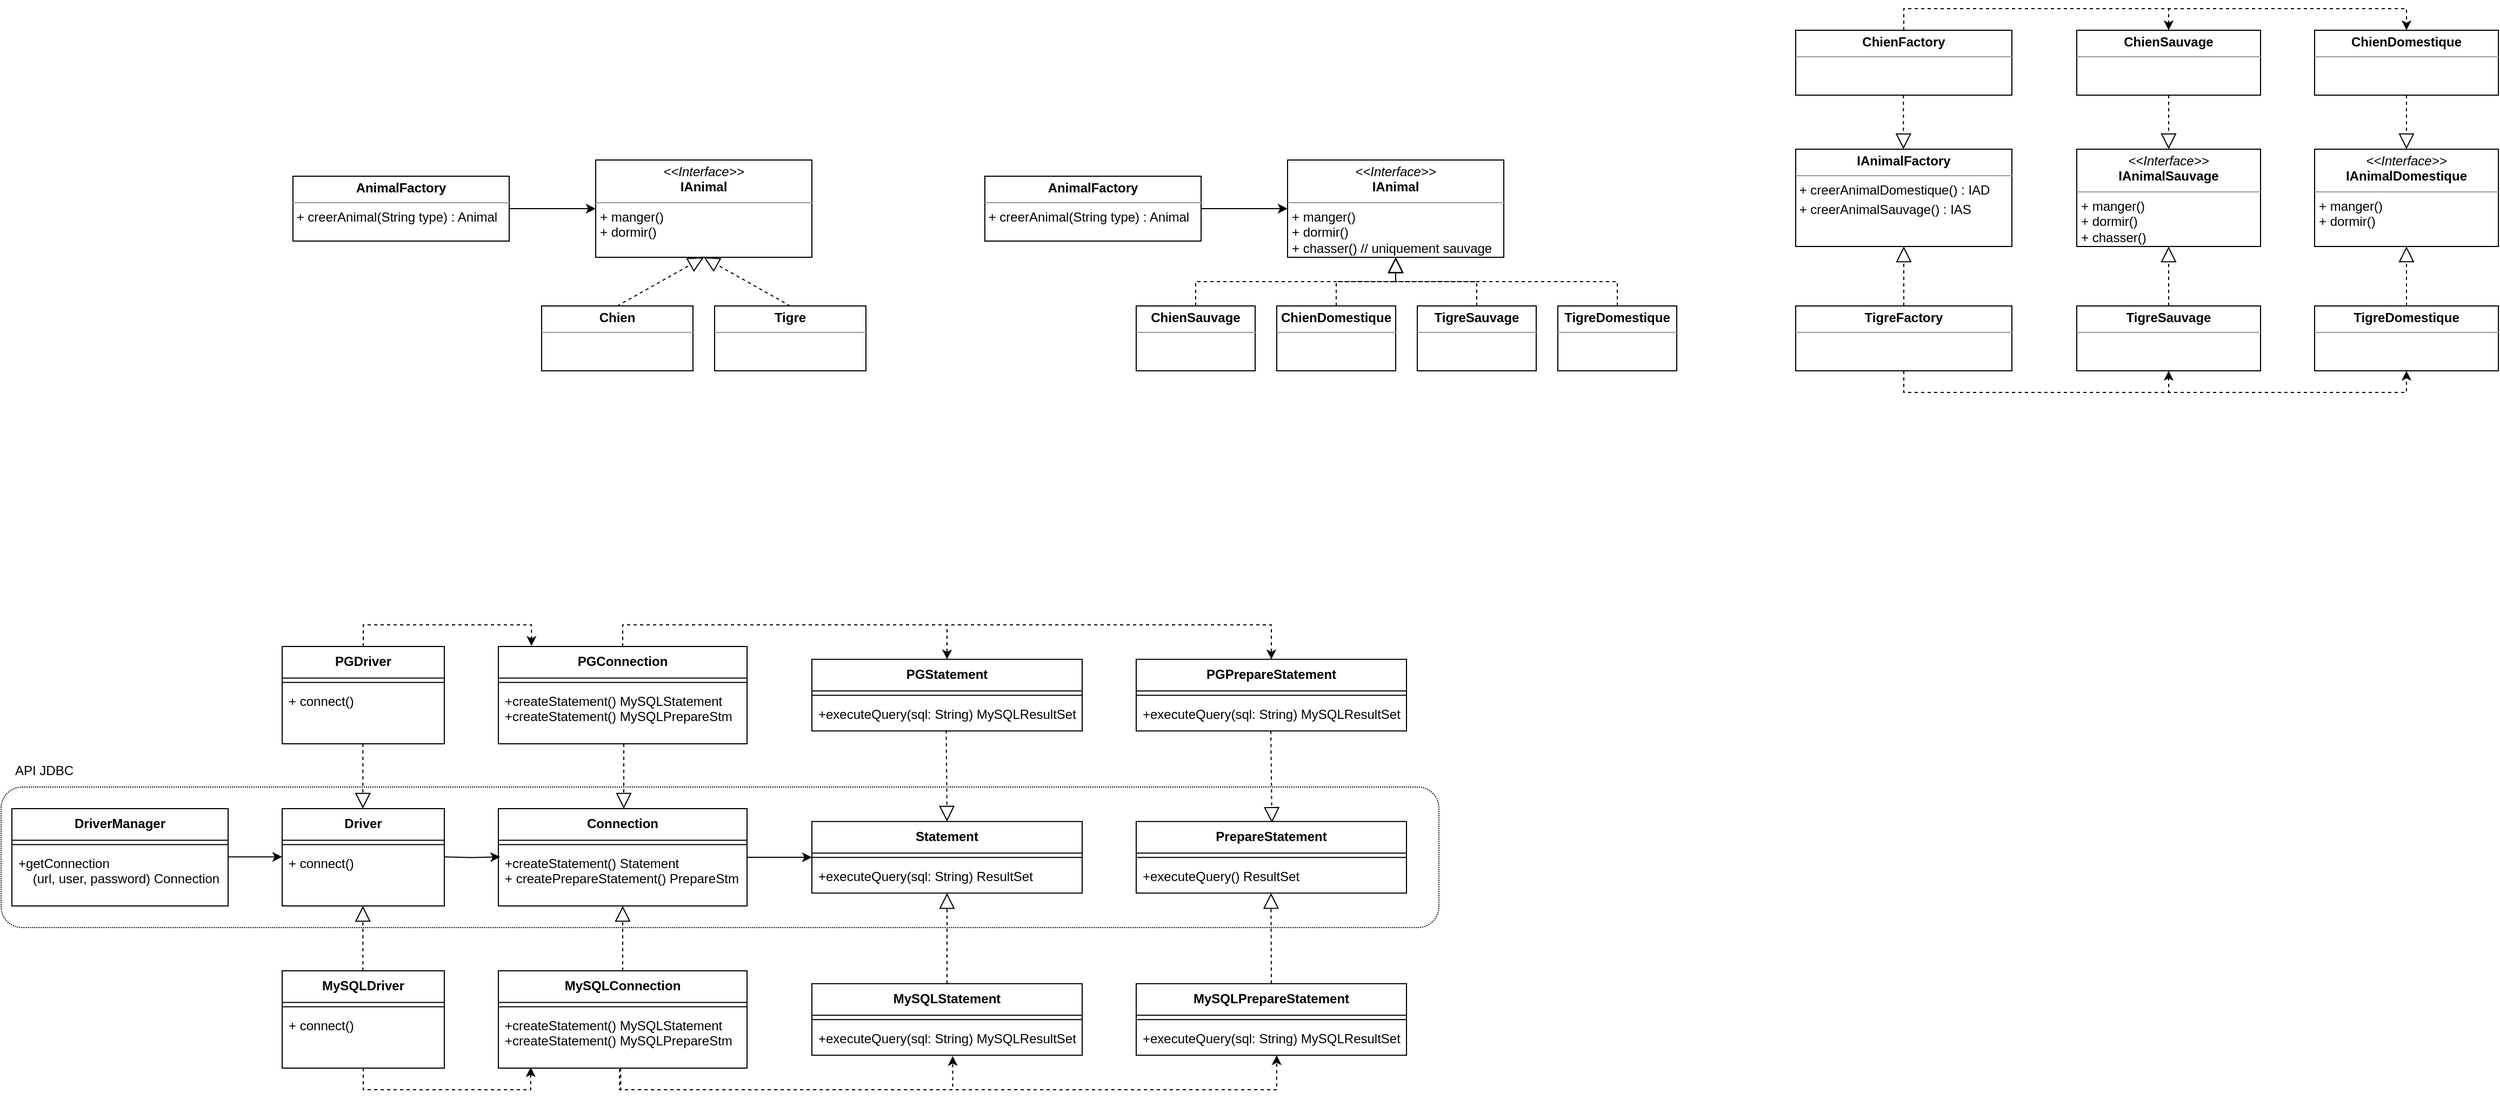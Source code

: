 <mxfile version="22.0.3" type="device">
  <diagram name="Page-1" id="MH2y5WlqdRah1catmveM">
    <mxGraphModel dx="1728" dy="3312" grid="1" gridSize="10" guides="1" tooltips="1" connect="1" arrows="1" fold="1" page="1" pageScale="1" pageWidth="3300" pageHeight="2339" math="0" shadow="0">
      <root>
        <mxCell id="0" />
        <mxCell id="1" parent="0" />
        <mxCell id="Z6N5XszPiyoCIf6JtzWG-57" value="" style="rounded=1;whiteSpace=wrap;html=1;dashed=1;dashPattern=1 1;" vertex="1" parent="1">
          <mxGeometry x="340" y="60" width="1330" height="130" as="geometry" />
        </mxCell>
        <mxCell id="Z6N5XszPiyoCIf6JtzWG-22" value="DriverManager" style="swimlane;fontStyle=1;align=center;verticalAlign=top;childLayout=stackLayout;horizontal=1;startSize=29.2;horizontalStack=0;resizeParent=1;resizeParentMax=0;resizeLast=0;collapsible=0;marginBottom=0;" vertex="1" parent="1">
          <mxGeometry x="350" y="80" width="200" height="90" as="geometry" />
        </mxCell>
        <mxCell id="Z6N5XszPiyoCIf6JtzWG-23" style="line;strokeWidth=1;fillColor=none;align=left;verticalAlign=middle;spacingTop=-1;spacingLeft=3;spacingRight=3;rotatable=0;labelPosition=right;points=[];portConstraint=eastwest;strokeColor=inherit;" vertex="1" parent="Z6N5XszPiyoCIf6JtzWG-22">
          <mxGeometry y="29.2" width="200" height="8" as="geometry" />
        </mxCell>
        <mxCell id="Z6N5XszPiyoCIf6JtzWG-24" value="+getConnection&#xa;    (url, user, password) Connection" style="text;strokeColor=none;fillColor=none;align=left;verticalAlign=top;spacingLeft=4;spacingRight=4;overflow=hidden;rotatable=0;points=[[0,0.5],[1,0.5]];portConstraint=eastwest;" vertex="1" parent="Z6N5XszPiyoCIf6JtzWG-22">
          <mxGeometry y="37.2" width="200" height="52.8" as="geometry" />
        </mxCell>
        <mxCell id="Z6N5XszPiyoCIf6JtzWG-44" style="edgeStyle=orthogonalEdgeStyle;rounded=0;orthogonalLoop=1;jettySize=auto;html=1;exitX=1;exitY=0.5;exitDx=0;exitDy=0;entryX=0;entryY=0.5;entryDx=0;entryDy=0;" edge="1" parent="1" source="Z6N5XszPiyoCIf6JtzWG-25" target="Z6N5XszPiyoCIf6JtzWG-28">
          <mxGeometry relative="1" as="geometry" />
        </mxCell>
        <mxCell id="Z6N5XszPiyoCIf6JtzWG-25" value="Connection" style="swimlane;fontStyle=1;align=center;verticalAlign=top;childLayout=stackLayout;horizontal=1;startSize=29.2;horizontalStack=0;resizeParent=1;resizeParentMax=0;resizeLast=0;collapsible=0;marginBottom=0;" vertex="1" parent="1">
          <mxGeometry x="800" y="80" width="230" height="90" as="geometry" />
        </mxCell>
        <mxCell id="Z6N5XszPiyoCIf6JtzWG-26" style="line;strokeWidth=1;fillColor=none;align=left;verticalAlign=middle;spacingTop=-1;spacingLeft=3;spacingRight=3;rotatable=0;labelPosition=right;points=[];portConstraint=eastwest;strokeColor=inherit;" vertex="1" parent="Z6N5XszPiyoCIf6JtzWG-25">
          <mxGeometry y="29.2" width="230" height="8" as="geometry" />
        </mxCell>
        <mxCell id="Z6N5XszPiyoCIf6JtzWG-27" value="+createStatement() Statement&#xa;+ createPrepareStatement() PrepareStm" style="text;strokeColor=none;fillColor=none;align=left;verticalAlign=top;spacingLeft=4;spacingRight=4;overflow=hidden;rotatable=0;points=[[0,0.5],[1,0.5]];portConstraint=eastwest;" vertex="1" parent="Z6N5XszPiyoCIf6JtzWG-25">
          <mxGeometry y="37.2" width="230" height="52.8" as="geometry" />
        </mxCell>
        <mxCell id="Z6N5XszPiyoCIf6JtzWG-28" value="Statement" style="swimlane;fontStyle=1;align=center;verticalAlign=top;childLayout=stackLayout;horizontal=1;startSize=29.2;horizontalStack=0;resizeParent=1;resizeParentMax=0;resizeLast=0;collapsible=0;marginBottom=0;" vertex="1" parent="1">
          <mxGeometry x="1090" y="91.9" width="250" height="66.2" as="geometry" />
        </mxCell>
        <mxCell id="Z6N5XszPiyoCIf6JtzWG-29" style="line;strokeWidth=1;fillColor=none;align=left;verticalAlign=middle;spacingTop=-1;spacingLeft=3;spacingRight=3;rotatable=0;labelPosition=right;points=[];portConstraint=eastwest;strokeColor=inherit;" vertex="1" parent="Z6N5XszPiyoCIf6JtzWG-28">
          <mxGeometry y="29.2" width="250" height="8" as="geometry" />
        </mxCell>
        <mxCell id="Z6N5XszPiyoCIf6JtzWG-30" value="+executeQuery(sql: String) ResultSet" style="text;strokeColor=none;fillColor=none;align=left;verticalAlign=top;spacingLeft=4;spacingRight=4;overflow=hidden;rotatable=0;points=[[0,0.5],[1,0.5]];portConstraint=eastwest;" vertex="1" parent="Z6N5XszPiyoCIf6JtzWG-28">
          <mxGeometry y="37.2" width="250" height="29" as="geometry" />
        </mxCell>
        <mxCell id="Z6N5XszPiyoCIf6JtzWG-31" value="MySQLConnection" style="swimlane;fontStyle=1;align=center;verticalAlign=top;childLayout=stackLayout;horizontal=1;startSize=29.2;horizontalStack=0;resizeParent=1;resizeParentMax=0;resizeLast=0;collapsible=0;marginBottom=0;" vertex="1" parent="1">
          <mxGeometry x="800" y="230" width="230" height="90" as="geometry" />
        </mxCell>
        <mxCell id="Z6N5XszPiyoCIf6JtzWG-32" style="line;strokeWidth=1;fillColor=none;align=left;verticalAlign=middle;spacingTop=-1;spacingLeft=3;spacingRight=3;rotatable=0;labelPosition=right;points=[];portConstraint=eastwest;strokeColor=inherit;" vertex="1" parent="Z6N5XszPiyoCIf6JtzWG-31">
          <mxGeometry y="29.2" width="230" height="8" as="geometry" />
        </mxCell>
        <mxCell id="Z6N5XszPiyoCIf6JtzWG-33" value="+createStatement() MySQLStatement&#xa;+createStatement() MySQLPrepareStm" style="text;strokeColor=none;fillColor=none;align=left;verticalAlign=top;spacingLeft=4;spacingRight=4;overflow=hidden;rotatable=0;points=[[0,0.5],[1,0.5]];portConstraint=eastwest;" vertex="1" parent="Z6N5XszPiyoCIf6JtzWG-31">
          <mxGeometry y="37.2" width="230" height="52.8" as="geometry" />
        </mxCell>
        <mxCell id="Z6N5XszPiyoCIf6JtzWG-34" value="MySQLStatement" style="swimlane;fontStyle=1;align=center;verticalAlign=top;childLayout=stackLayout;horizontal=1;startSize=29.2;horizontalStack=0;resizeParent=1;resizeParentMax=0;resizeLast=0;collapsible=0;marginBottom=0;" vertex="1" parent="1">
          <mxGeometry x="1090" y="241.9" width="250" height="66.2" as="geometry" />
        </mxCell>
        <mxCell id="Z6N5XszPiyoCIf6JtzWG-35" style="line;strokeWidth=1;fillColor=none;align=left;verticalAlign=middle;spacingTop=-1;spacingLeft=3;spacingRight=3;rotatable=0;labelPosition=right;points=[];portConstraint=eastwest;strokeColor=inherit;" vertex="1" parent="Z6N5XszPiyoCIf6JtzWG-34">
          <mxGeometry y="29.2" width="250" height="8" as="geometry" />
        </mxCell>
        <mxCell id="Z6N5XszPiyoCIf6JtzWG-36" value="+executeQuery(sql: String) MySQLResultSet" style="text;strokeColor=none;fillColor=none;align=left;verticalAlign=top;spacingLeft=4;spacingRight=4;overflow=hidden;rotatable=0;points=[[0,0.5],[1,0.5]];portConstraint=eastwest;" vertex="1" parent="Z6N5XszPiyoCIf6JtzWG-34">
          <mxGeometry y="37.2" width="250" height="29" as="geometry" />
        </mxCell>
        <mxCell id="Z6N5XszPiyoCIf6JtzWG-45" value="PrepareStatement" style="swimlane;fontStyle=1;align=center;verticalAlign=top;childLayout=stackLayout;horizontal=1;startSize=29.2;horizontalStack=0;resizeParent=1;resizeParentMax=0;resizeLast=0;collapsible=0;marginBottom=0;" vertex="1" parent="1">
          <mxGeometry x="1390" y="91.9" width="250" height="66.2" as="geometry" />
        </mxCell>
        <mxCell id="Z6N5XszPiyoCIf6JtzWG-46" style="line;strokeWidth=1;fillColor=none;align=left;verticalAlign=middle;spacingTop=-1;spacingLeft=3;spacingRight=3;rotatable=0;labelPosition=right;points=[];portConstraint=eastwest;strokeColor=inherit;" vertex="1" parent="Z6N5XszPiyoCIf6JtzWG-45">
          <mxGeometry y="29.2" width="250" height="8" as="geometry" />
        </mxCell>
        <mxCell id="Z6N5XszPiyoCIf6JtzWG-47" value="+executeQuery() ResultSet" style="text;strokeColor=none;fillColor=none;align=left;verticalAlign=top;spacingLeft=4;spacingRight=4;overflow=hidden;rotatable=0;points=[[0,0.5],[1,0.5]];portConstraint=eastwest;" vertex="1" parent="Z6N5XszPiyoCIf6JtzWG-45">
          <mxGeometry y="37.2" width="250" height="29" as="geometry" />
        </mxCell>
        <mxCell id="Z6N5XszPiyoCIf6JtzWG-48" value="" style="endArrow=block;dashed=1;endFill=0;endSize=12;html=1;rounded=0;entryX=0.5;entryY=1;entryDx=0;entryDy=0;exitX=0.5;exitY=0;exitDx=0;exitDy=0;" edge="1" parent="1" source="Z6N5XszPiyoCIf6JtzWG-34" target="Z6N5XszPiyoCIf6JtzWG-28">
          <mxGeometry width="160" relative="1" as="geometry">
            <mxPoint x="1340" y="350" as="sourcePoint" />
            <mxPoint x="1500" y="350" as="targetPoint" />
          </mxGeometry>
        </mxCell>
        <mxCell id="Z6N5XszPiyoCIf6JtzWG-49" value="" style="endArrow=block;dashed=1;endFill=0;endSize=12;html=1;rounded=0;entryX=0.5;entryY=1;entryDx=0;entryDy=0;exitX=0.5;exitY=0;exitDx=0;exitDy=0;" edge="1" parent="1" source="Z6N5XszPiyoCIf6JtzWG-50">
          <mxGeometry width="160" relative="1" as="geometry">
            <mxPoint x="1514.66" y="212.1" as="sourcePoint" />
            <mxPoint x="1514.66" y="158.1" as="targetPoint" />
          </mxGeometry>
        </mxCell>
        <mxCell id="Z6N5XszPiyoCIf6JtzWG-50" value="MySQLPrepareStatement" style="swimlane;fontStyle=1;align=center;verticalAlign=top;childLayout=stackLayout;horizontal=1;startSize=29.2;horizontalStack=0;resizeParent=1;resizeParentMax=0;resizeLast=0;collapsible=0;marginBottom=0;" vertex="1" parent="1">
          <mxGeometry x="1390" y="241.9" width="250" height="66.2" as="geometry" />
        </mxCell>
        <mxCell id="Z6N5XszPiyoCIf6JtzWG-51" style="line;strokeWidth=1;fillColor=none;align=left;verticalAlign=middle;spacingTop=-1;spacingLeft=3;spacingRight=3;rotatable=0;labelPosition=right;points=[];portConstraint=eastwest;strokeColor=inherit;" vertex="1" parent="Z6N5XszPiyoCIf6JtzWG-50">
          <mxGeometry y="29.2" width="250" height="8" as="geometry" />
        </mxCell>
        <mxCell id="Z6N5XszPiyoCIf6JtzWG-52" value="+executeQuery(sql: String) MySQLResultSet" style="text;strokeColor=none;fillColor=none;align=left;verticalAlign=top;spacingLeft=4;spacingRight=4;overflow=hidden;rotatable=0;points=[[0,0.5],[1,0.5]];portConstraint=eastwest;" vertex="1" parent="Z6N5XszPiyoCIf6JtzWG-50">
          <mxGeometry y="37.2" width="250" height="29" as="geometry" />
        </mxCell>
        <mxCell id="Z6N5XszPiyoCIf6JtzWG-53" style="edgeStyle=orthogonalEdgeStyle;rounded=0;orthogonalLoop=1;jettySize=auto;html=1;exitX=0.492;exitY=0.998;exitDx=0;exitDy=0;entryX=0.521;entryY=1.025;entryDx=0;entryDy=0;entryPerimeter=0;dashed=1;exitPerimeter=0;" edge="1" parent="1" source="Z6N5XszPiyoCIf6JtzWG-33" target="Z6N5XszPiyoCIf6JtzWG-36">
          <mxGeometry relative="1" as="geometry" />
        </mxCell>
        <mxCell id="Z6N5XszPiyoCIf6JtzWG-55" style="edgeStyle=orthogonalEdgeStyle;rounded=0;orthogonalLoop=1;jettySize=auto;html=1;exitX=0.493;exitY=1.01;exitDx=0;exitDy=0;entryX=0.525;entryY=0.987;entryDx=0;entryDy=0;entryPerimeter=0;dashed=1;exitPerimeter=0;" edge="1" parent="1">
          <mxGeometry relative="1" as="geometry">
            <mxPoint x="912.08" y="320.908" as="sourcePoint" />
            <mxPoint x="1519.94" y="308.103" as="targetPoint" />
            <Array as="points">
              <mxPoint x="912" y="340" />
              <mxPoint x="1520" y="340" />
            </Array>
          </mxGeometry>
        </mxCell>
        <mxCell id="Z6N5XszPiyoCIf6JtzWG-56" value="" style="endArrow=block;dashed=1;endFill=0;endSize=12;html=1;rounded=0;exitX=0.5;exitY=0;exitDx=0;exitDy=0;" edge="1" parent="1" source="Z6N5XszPiyoCIf6JtzWG-31">
          <mxGeometry width="160" relative="1" as="geometry">
            <mxPoint x="1265" y="252" as="sourcePoint" />
            <mxPoint x="915" y="170" as="targetPoint" />
            <Array as="points">
              <mxPoint x="915" y="200" />
            </Array>
          </mxGeometry>
        </mxCell>
        <mxCell id="Z6N5XszPiyoCIf6JtzWG-58" value="API JDBC" style="text;html=1;strokeColor=none;fillColor=none;align=center;verticalAlign=middle;whiteSpace=wrap;rounded=0;" vertex="1" parent="1">
          <mxGeometry x="350" y="30" width="60" height="30" as="geometry" />
        </mxCell>
        <mxCell id="Z6N5XszPiyoCIf6JtzWG-71" style="edgeStyle=orthogonalEdgeStyle;rounded=0;orthogonalLoop=1;jettySize=auto;html=1;exitX=0.5;exitY=0;exitDx=0;exitDy=0;entryX=0.5;entryY=0;entryDx=0;entryDy=0;dashed=1;" edge="1" parent="1" source="Z6N5XszPiyoCIf6JtzWG-59" target="Z6N5XszPiyoCIf6JtzWG-62">
          <mxGeometry relative="1" as="geometry" />
        </mxCell>
        <mxCell id="Z6N5XszPiyoCIf6JtzWG-72" style="edgeStyle=orthogonalEdgeStyle;rounded=0;orthogonalLoop=1;jettySize=auto;html=1;exitX=0.5;exitY=0;exitDx=0;exitDy=0;entryX=0.5;entryY=0;entryDx=0;entryDy=0;dashed=1;" edge="1" parent="1" source="Z6N5XszPiyoCIf6JtzWG-59" target="Z6N5XszPiyoCIf6JtzWG-65">
          <mxGeometry relative="1" as="geometry" />
        </mxCell>
        <mxCell id="Z6N5XszPiyoCIf6JtzWG-59" value="PGConnection" style="swimlane;fontStyle=1;align=center;verticalAlign=top;childLayout=stackLayout;horizontal=1;startSize=29.2;horizontalStack=0;resizeParent=1;resizeParentMax=0;resizeLast=0;collapsible=0;marginBottom=0;" vertex="1" parent="1">
          <mxGeometry x="800" y="-70" width="230" height="90" as="geometry" />
        </mxCell>
        <mxCell id="Z6N5XszPiyoCIf6JtzWG-60" style="line;strokeWidth=1;fillColor=none;align=left;verticalAlign=middle;spacingTop=-1;spacingLeft=3;spacingRight=3;rotatable=0;labelPosition=right;points=[];portConstraint=eastwest;strokeColor=inherit;" vertex="1" parent="Z6N5XszPiyoCIf6JtzWG-59">
          <mxGeometry y="29.2" width="230" height="8" as="geometry" />
        </mxCell>
        <mxCell id="Z6N5XszPiyoCIf6JtzWG-61" value="+createStatement() MySQLStatement&#xa;+createStatement() MySQLPrepareStm" style="text;strokeColor=none;fillColor=none;align=left;verticalAlign=top;spacingLeft=4;spacingRight=4;overflow=hidden;rotatable=0;points=[[0,0.5],[1,0.5]];portConstraint=eastwest;" vertex="1" parent="Z6N5XszPiyoCIf6JtzWG-59">
          <mxGeometry y="37.2" width="230" height="52.8" as="geometry" />
        </mxCell>
        <mxCell id="Z6N5XszPiyoCIf6JtzWG-62" value="PGStatement" style="swimlane;fontStyle=1;align=center;verticalAlign=top;childLayout=stackLayout;horizontal=1;startSize=29.2;horizontalStack=0;resizeParent=1;resizeParentMax=0;resizeLast=0;collapsible=0;marginBottom=0;" vertex="1" parent="1">
          <mxGeometry x="1090" y="-58.1" width="250" height="66.2" as="geometry" />
        </mxCell>
        <mxCell id="Z6N5XszPiyoCIf6JtzWG-63" style="line;strokeWidth=1;fillColor=none;align=left;verticalAlign=middle;spacingTop=-1;spacingLeft=3;spacingRight=3;rotatable=0;labelPosition=right;points=[];portConstraint=eastwest;strokeColor=inherit;" vertex="1" parent="Z6N5XszPiyoCIf6JtzWG-62">
          <mxGeometry y="29.2" width="250" height="8" as="geometry" />
        </mxCell>
        <mxCell id="Z6N5XszPiyoCIf6JtzWG-64" value="+executeQuery(sql: String) MySQLResultSet" style="text;strokeColor=none;fillColor=none;align=left;verticalAlign=top;spacingLeft=4;spacingRight=4;overflow=hidden;rotatable=0;points=[[0,0.5],[1,0.5]];portConstraint=eastwest;" vertex="1" parent="Z6N5XszPiyoCIf6JtzWG-62">
          <mxGeometry y="37.2" width="250" height="29" as="geometry" />
        </mxCell>
        <mxCell id="Z6N5XszPiyoCIf6JtzWG-65" value="PGPrepareStatement" style="swimlane;fontStyle=1;align=center;verticalAlign=top;childLayout=stackLayout;horizontal=1;startSize=29.2;horizontalStack=0;resizeParent=1;resizeParentMax=0;resizeLast=0;collapsible=0;marginBottom=0;" vertex="1" parent="1">
          <mxGeometry x="1390" y="-58.1" width="250" height="66.2" as="geometry" />
        </mxCell>
        <mxCell id="Z6N5XszPiyoCIf6JtzWG-66" style="line;strokeWidth=1;fillColor=none;align=left;verticalAlign=middle;spacingTop=-1;spacingLeft=3;spacingRight=3;rotatable=0;labelPosition=right;points=[];portConstraint=eastwest;strokeColor=inherit;" vertex="1" parent="Z6N5XszPiyoCIf6JtzWG-65">
          <mxGeometry y="29.2" width="250" height="8" as="geometry" />
        </mxCell>
        <mxCell id="Z6N5XszPiyoCIf6JtzWG-67" value="+executeQuery(sql: String) MySQLResultSet" style="text;strokeColor=none;fillColor=none;align=left;verticalAlign=top;spacingLeft=4;spacingRight=4;overflow=hidden;rotatable=0;points=[[0,0.5],[1,0.5]];portConstraint=eastwest;" vertex="1" parent="Z6N5XszPiyoCIf6JtzWG-65">
          <mxGeometry y="37.2" width="250" height="29" as="geometry" />
        </mxCell>
        <mxCell id="Z6N5XszPiyoCIf6JtzWG-68" value="" style="endArrow=block;dashed=1;endFill=0;endSize=12;html=1;rounded=0;entryX=0.5;entryY=0;entryDx=0;entryDy=0;exitX=0.497;exitY=0.976;exitDx=0;exitDy=0;exitPerimeter=0;" edge="1" parent="1" source="Z6N5XszPiyoCIf6JtzWG-64" target="Z6N5XszPiyoCIf6JtzWG-28">
          <mxGeometry width="160" relative="1" as="geometry">
            <mxPoint x="1214.66" y="91.9" as="sourcePoint" />
            <mxPoint x="1214.66" y="7.9" as="targetPoint" />
          </mxGeometry>
        </mxCell>
        <mxCell id="Z6N5XszPiyoCIf6JtzWG-69" value="" style="endArrow=block;dashed=1;endFill=0;endSize=12;html=1;rounded=0;entryX=0.5;entryY=0;entryDx=0;entryDy=0;exitX=0.497;exitY=0.976;exitDx=0;exitDy=0;exitPerimeter=0;" edge="1" parent="1">
          <mxGeometry width="160" relative="1" as="geometry">
            <mxPoint x="1514.5" y="8.1" as="sourcePoint" />
            <mxPoint x="1515.5" y="93.1" as="targetPoint" />
          </mxGeometry>
        </mxCell>
        <mxCell id="Z6N5XszPiyoCIf6JtzWG-70" value="" style="endArrow=block;dashed=1;endFill=0;endSize=12;html=1;rounded=0;" edge="1" parent="1">
          <mxGeometry width="160" relative="1" as="geometry">
            <mxPoint x="916" y="20" as="sourcePoint" />
            <mxPoint x="916" y="80" as="targetPoint" />
          </mxGeometry>
        </mxCell>
        <mxCell id="Z6N5XszPiyoCIf6JtzWG-79" style="edgeStyle=orthogonalEdgeStyle;rounded=0;orthogonalLoop=1;jettySize=auto;html=1;exitX=1;exitY=0.5;exitDx=0;exitDy=0;entryX=0;entryY=0.5;entryDx=0;entryDy=0;" edge="1" parent="1" source="Z6N5XszPiyoCIf6JtzWG-76" target="Z6N5XszPiyoCIf6JtzWG-78">
          <mxGeometry relative="1" as="geometry" />
        </mxCell>
        <mxCell id="Z6N5XszPiyoCIf6JtzWG-76" value="&lt;p style=&quot;margin:0px;margin-top:4px;text-align:center;&quot;&gt;&lt;b&gt;AnimalFactory&lt;/b&gt;&lt;/p&gt;&lt;hr size=&quot;1&quot;&gt;&lt;div style=&quot;height:2px;&quot;&gt;&amp;nbsp;+ creerAnimal(String type) : Animal&lt;/div&gt;" style="verticalAlign=top;align=left;overflow=fill;fontSize=12;fontFamily=Helvetica;html=1;whiteSpace=wrap;" vertex="1" parent="1">
          <mxGeometry x="610" y="-505" width="200" height="60" as="geometry" />
        </mxCell>
        <mxCell id="Z6N5XszPiyoCIf6JtzWG-78" value="&lt;p style=&quot;margin:0px;margin-top:4px;text-align:center;&quot;&gt;&lt;i&gt;&amp;lt;&amp;lt;Interface&amp;gt;&amp;gt;&lt;/i&gt;&lt;br&gt;&lt;b&gt;IAnimal&lt;/b&gt;&lt;/p&gt;&lt;hr size=&quot;1&quot;&gt;&lt;p style=&quot;margin:0px;margin-left:4px;&quot;&gt;&lt;/p&gt;&lt;p style=&quot;margin:0px;margin-left:4px;&quot;&gt;+ manger()&lt;br&gt;+ dormir()&lt;/p&gt;" style="verticalAlign=top;align=left;overflow=fill;fontSize=12;fontFamily=Helvetica;html=1;whiteSpace=wrap;" vertex="1" parent="1">
          <mxGeometry x="890" y="-520" width="200" height="90" as="geometry" />
        </mxCell>
        <mxCell id="Z6N5XszPiyoCIf6JtzWG-80" value="&lt;p style=&quot;margin:0px;margin-top:4px;text-align:center;&quot;&gt;&lt;b&gt;Chien&lt;/b&gt;&lt;/p&gt;&lt;hr size=&quot;1&quot;&gt;&lt;div style=&quot;height:2px;&quot;&gt;&lt;/div&gt;" style="verticalAlign=top;align=left;overflow=fill;fontSize=12;fontFamily=Helvetica;html=1;whiteSpace=wrap;" vertex="1" parent="1">
          <mxGeometry x="840" y="-385" width="140" height="60" as="geometry" />
        </mxCell>
        <mxCell id="Z6N5XszPiyoCIf6JtzWG-81" value="&lt;p style=&quot;margin:0px;margin-top:4px;text-align:center;&quot;&gt;&lt;b&gt;Tigre&lt;/b&gt;&lt;/p&gt;&lt;hr size=&quot;1&quot;&gt;&lt;div style=&quot;height:2px;&quot;&gt;&lt;/div&gt;" style="verticalAlign=top;align=left;overflow=fill;fontSize=12;fontFamily=Helvetica;html=1;whiteSpace=wrap;" vertex="1" parent="1">
          <mxGeometry x="1000" y="-385" width="140" height="60" as="geometry" />
        </mxCell>
        <mxCell id="Z6N5XszPiyoCIf6JtzWG-82" value="" style="endArrow=block;dashed=1;endFill=0;endSize=12;html=1;rounded=0;entryX=0.5;entryY=1;entryDx=0;entryDy=0;exitX=0.5;exitY=0;exitDx=0;exitDy=0;" edge="1" parent="1" source="Z6N5XszPiyoCIf6JtzWG-80" target="Z6N5XszPiyoCIf6JtzWG-78">
          <mxGeometry width="160" relative="1" as="geometry">
            <mxPoint x="830" y="-281" as="sourcePoint" />
            <mxPoint x="830" y="-365" as="targetPoint" />
          </mxGeometry>
        </mxCell>
        <mxCell id="Z6N5XszPiyoCIf6JtzWG-83" value="" style="endArrow=block;dashed=1;endFill=0;endSize=12;html=1;rounded=0;exitX=0.5;exitY=0;exitDx=0;exitDy=0;entryX=0.5;entryY=1;entryDx=0;entryDy=0;" edge="1" parent="1" source="Z6N5XszPiyoCIf6JtzWG-81" target="Z6N5XszPiyoCIf6JtzWG-78">
          <mxGeometry width="160" relative="1" as="geometry">
            <mxPoint x="910" y="-365" as="sourcePoint" />
            <mxPoint x="1030" y="-415" as="targetPoint" />
          </mxGeometry>
        </mxCell>
        <mxCell id="Z6N5XszPiyoCIf6JtzWG-85" style="edgeStyle=orthogonalEdgeStyle;rounded=0;orthogonalLoop=1;jettySize=auto;html=1;exitX=1;exitY=0.5;exitDx=0;exitDy=0;entryX=0;entryY=0.5;entryDx=0;entryDy=0;" edge="1" parent="1" source="Z6N5XszPiyoCIf6JtzWG-86" target="Z6N5XszPiyoCIf6JtzWG-87">
          <mxGeometry relative="1" as="geometry" />
        </mxCell>
        <mxCell id="Z6N5XszPiyoCIf6JtzWG-86" value="&lt;p style=&quot;margin:0px;margin-top:4px;text-align:center;&quot;&gt;&lt;b&gt;AnimalFactory&lt;/b&gt;&lt;/p&gt;&lt;hr size=&quot;1&quot;&gt;&lt;div style=&quot;height:2px;&quot;&gt;&amp;nbsp;+ creerAnimal(String type) : Animal&lt;/div&gt;" style="verticalAlign=top;align=left;overflow=fill;fontSize=12;fontFamily=Helvetica;html=1;whiteSpace=wrap;" vertex="1" parent="1">
          <mxGeometry x="1250" y="-505" width="200" height="60" as="geometry" />
        </mxCell>
        <mxCell id="Z6N5XszPiyoCIf6JtzWG-87" value="&lt;p style=&quot;margin:0px;margin-top:4px;text-align:center;&quot;&gt;&lt;i&gt;&amp;lt;&amp;lt;Interface&amp;gt;&amp;gt;&lt;/i&gt;&lt;br&gt;&lt;b&gt;IAnimal&lt;/b&gt;&lt;/p&gt;&lt;hr size=&quot;1&quot;&gt;&lt;p style=&quot;margin:0px;margin-left:4px;&quot;&gt;&lt;/p&gt;&lt;p style=&quot;margin:0px;margin-left:4px;&quot;&gt;+ manger()&lt;br&gt;+ dormir()&lt;/p&gt;&lt;p style=&quot;margin:0px;margin-left:4px;&quot;&gt;+ chasser() // uniquement sauvage&lt;/p&gt;" style="verticalAlign=top;align=left;overflow=fill;fontSize=12;fontFamily=Helvetica;html=1;whiteSpace=wrap;" vertex="1" parent="1">
          <mxGeometry x="1530" y="-520" width="200" height="90" as="geometry" />
        </mxCell>
        <mxCell id="Z6N5XszPiyoCIf6JtzWG-93" value="&lt;p style=&quot;margin:0px;margin-top:4px;text-align:center;&quot;&gt;&lt;b&gt;ChienDomestique&lt;/b&gt;&lt;/p&gt;&lt;hr size=&quot;1&quot;&gt;&lt;div style=&quot;height:2px;&quot;&gt;&lt;/div&gt;" style="verticalAlign=top;align=left;overflow=fill;fontSize=12;fontFamily=Helvetica;html=1;whiteSpace=wrap;" vertex="1" parent="1">
          <mxGeometry x="1520" y="-385" width="110" height="60" as="geometry" />
        </mxCell>
        <mxCell id="Z6N5XszPiyoCIf6JtzWG-94" value="&lt;p style=&quot;margin:0px;margin-top:4px;text-align:center;&quot;&gt;&lt;b style=&quot;background-color: initial; border-color: var(--border-color);&quot;&gt;ChienSauvage&lt;/b&gt;&lt;br&gt;&lt;/p&gt;&lt;hr style=&quot;border-color: var(--border-color);&quot; size=&quot;1&quot;&gt;" style="verticalAlign=top;align=left;overflow=fill;fontSize=12;fontFamily=Helvetica;html=1;whiteSpace=wrap;" vertex="1" parent="1">
          <mxGeometry x="1390" y="-385" width="110" height="60" as="geometry" />
        </mxCell>
        <mxCell id="Z6N5XszPiyoCIf6JtzWG-95" value="&lt;p style=&quot;margin:0px;margin-top:4px;text-align:center;&quot;&gt;&lt;b style=&quot;background-color: initial; border-color: var(--border-color);&quot;&gt;TigreSauvage&lt;/b&gt;&lt;br&gt;&lt;/p&gt;&lt;hr style=&quot;border-color: var(--border-color);&quot; size=&quot;1&quot;&gt;" style="verticalAlign=top;align=left;overflow=fill;fontSize=12;fontFamily=Helvetica;html=1;whiteSpace=wrap;" vertex="1" parent="1">
          <mxGeometry x="1650" y="-385" width="110" height="60" as="geometry" />
        </mxCell>
        <mxCell id="Z6N5XszPiyoCIf6JtzWG-96" value="&lt;p style=&quot;margin:0px;margin-top:4px;text-align:center;&quot;&gt;&lt;b&gt;TigreDomestique&lt;/b&gt;&lt;/p&gt;&lt;hr size=&quot;1&quot;&gt;&lt;div style=&quot;height:2px;&quot;&gt;&lt;/div&gt;" style="verticalAlign=top;align=left;overflow=fill;fontSize=12;fontFamily=Helvetica;html=1;whiteSpace=wrap;" vertex="1" parent="1">
          <mxGeometry x="1780" y="-385" width="110" height="60" as="geometry" />
        </mxCell>
        <mxCell id="Z6N5XszPiyoCIf6JtzWG-105" value="" style="endArrow=block;dashed=1;endFill=0;endSize=12;html=1;rounded=0;exitX=0.5;exitY=0;exitDx=0;exitDy=0;entryX=0.5;entryY=1;entryDx=0;entryDy=0;edgeStyle=orthogonalEdgeStyle;" edge="1" parent="1" source="Z6N5XszPiyoCIf6JtzWG-96" target="Z6N5XszPiyoCIf6JtzWG-87">
          <mxGeometry width="160" relative="1" as="geometry">
            <mxPoint x="1870" y="-400" as="sourcePoint" />
            <mxPoint x="1790" y="-445" as="targetPoint" />
          </mxGeometry>
        </mxCell>
        <mxCell id="Z6N5XszPiyoCIf6JtzWG-106" value="" style="endArrow=block;dashed=1;endFill=0;endSize=12;html=1;rounded=0;exitX=0.5;exitY=0;exitDx=0;exitDy=0;entryX=0.5;entryY=1;entryDx=0;entryDy=0;edgeStyle=orthogonalEdgeStyle;" edge="1" parent="1" source="Z6N5XszPiyoCIf6JtzWG-95" target="Z6N5XszPiyoCIf6JtzWG-87">
          <mxGeometry width="160" relative="1" as="geometry">
            <mxPoint x="1845" y="-375" as="sourcePoint" />
            <mxPoint x="1640" y="-420" as="targetPoint" />
          </mxGeometry>
        </mxCell>
        <mxCell id="Z6N5XszPiyoCIf6JtzWG-107" value="" style="endArrow=block;dashed=1;endFill=0;endSize=12;html=1;rounded=0;exitX=0.5;exitY=0;exitDx=0;exitDy=0;edgeStyle=orthogonalEdgeStyle;" edge="1" parent="1" source="Z6N5XszPiyoCIf6JtzWG-93" target="Z6N5XszPiyoCIf6JtzWG-87">
          <mxGeometry width="160" relative="1" as="geometry">
            <mxPoint x="1720" y="-375" as="sourcePoint" />
            <mxPoint x="1640" y="-420" as="targetPoint" />
          </mxGeometry>
        </mxCell>
        <mxCell id="Z6N5XszPiyoCIf6JtzWG-108" value="" style="endArrow=block;dashed=1;endFill=0;endSize=12;html=1;rounded=0;exitX=0.5;exitY=0;exitDx=0;exitDy=0;edgeStyle=orthogonalEdgeStyle;entryX=0.5;entryY=1;entryDx=0;entryDy=0;" edge="1" parent="1" source="Z6N5XszPiyoCIf6JtzWG-94" target="Z6N5XszPiyoCIf6JtzWG-87">
          <mxGeometry width="160" relative="1" as="geometry">
            <mxPoint x="1585" y="-375" as="sourcePoint" />
            <mxPoint x="1640" y="-420" as="targetPoint" />
          </mxGeometry>
        </mxCell>
        <mxCell id="Z6N5XszPiyoCIf6JtzWG-109" value="&lt;p style=&quot;margin:0px;margin-top:4px;text-align:center;&quot;&gt;&lt;i&gt;&amp;lt;&amp;lt;Interface&amp;gt;&amp;gt;&lt;/i&gt;&lt;br&gt;&lt;b&gt;IAnimalSauvage&lt;/b&gt;&lt;/p&gt;&lt;hr size=&quot;1&quot;&gt;&lt;p style=&quot;margin:0px;margin-left:4px;&quot;&gt;&lt;/p&gt;&lt;p style=&quot;margin:0px;margin-left:4px;&quot;&gt;+ manger()&lt;br&gt;+ dormir()&lt;/p&gt;&lt;p style=&quot;margin:0px;margin-left:4px;&quot;&gt;+ chasser()&lt;/p&gt;" style="verticalAlign=top;align=left;overflow=fill;fontSize=12;fontFamily=Helvetica;html=1;whiteSpace=wrap;" vertex="1" parent="1">
          <mxGeometry x="2260" y="-530" width="170" height="90" as="geometry" />
        </mxCell>
        <mxCell id="Z6N5XszPiyoCIf6JtzWG-110" value="&lt;p style=&quot;margin:0px;margin-top:4px;text-align:center;&quot;&gt;&lt;i&gt;&amp;lt;&amp;lt;Interface&amp;gt;&amp;gt;&lt;/i&gt;&lt;br&gt;&lt;b&gt;IAnimalDomestique&lt;/b&gt;&lt;/p&gt;&lt;hr size=&quot;1&quot;&gt;&lt;p style=&quot;margin:0px;margin-left:4px;&quot;&gt;&lt;/p&gt;&lt;p style=&quot;margin:0px;margin-left:4px;&quot;&gt;+ manger()&lt;br&gt;+ dormir()&lt;/p&gt;&lt;p style=&quot;margin:0px;margin-left:4px;&quot;&gt;&lt;br&gt;&lt;/p&gt;" style="verticalAlign=top;align=left;overflow=fill;fontSize=12;fontFamily=Helvetica;html=1;whiteSpace=wrap;" vertex="1" parent="1">
          <mxGeometry x="2480" y="-530" width="170" height="90" as="geometry" />
        </mxCell>
        <mxCell id="Z6N5XszPiyoCIf6JtzWG-111" value="&lt;p style=&quot;margin:0px;margin-top:4px;text-align:center;&quot;&gt;&lt;b&gt;TigreDomestique&lt;/b&gt;&lt;/p&gt;&lt;hr size=&quot;1&quot;&gt;&lt;div style=&quot;height:2px;&quot;&gt;&lt;/div&gt;" style="verticalAlign=top;align=left;overflow=fill;fontSize=12;fontFamily=Helvetica;html=1;whiteSpace=wrap;" vertex="1" parent="1">
          <mxGeometry x="2480" y="-385" width="170" height="60" as="geometry" />
        </mxCell>
        <mxCell id="Z6N5XszPiyoCIf6JtzWG-112" value="" style="endArrow=block;dashed=1;endFill=0;endSize=12;html=1;rounded=0;exitX=0.5;exitY=0;exitDx=0;exitDy=0;entryX=0.5;entryY=1;entryDx=0;entryDy=0;edgeStyle=orthogonalEdgeStyle;" edge="1" parent="1" source="Z6N5XszPiyoCIf6JtzWG-111" target="Z6N5XszPiyoCIf6JtzWG-110">
          <mxGeometry width="160" relative="1" as="geometry">
            <mxPoint x="2395" y="-305" as="sourcePoint" />
            <mxPoint x="2190" y="-350" as="targetPoint" />
          </mxGeometry>
        </mxCell>
        <mxCell id="Z6N5XszPiyoCIf6JtzWG-114" value="&lt;p style=&quot;margin:0px;margin-top:4px;text-align:center;&quot;&gt;&lt;b style=&quot;background-color: initial; border-color: var(--border-color);&quot;&gt;TigreSauvage&lt;/b&gt;&lt;br&gt;&lt;/p&gt;&lt;hr style=&quot;border-color: var(--border-color);&quot; size=&quot;1&quot;&gt;" style="verticalAlign=top;align=left;overflow=fill;fontSize=12;fontFamily=Helvetica;html=1;whiteSpace=wrap;" vertex="1" parent="1">
          <mxGeometry x="2260" y="-385" width="170" height="60" as="geometry" />
        </mxCell>
        <mxCell id="Z6N5XszPiyoCIf6JtzWG-115" value="" style="endArrow=block;dashed=1;endFill=0;endSize=12;html=1;rounded=0;exitX=0.5;exitY=0;exitDx=0;exitDy=0;edgeStyle=orthogonalEdgeStyle;" edge="1" parent="1" source="Z6N5XszPiyoCIf6JtzWG-114">
          <mxGeometry width="160" relative="1" as="geometry">
            <mxPoint x="2344.66" y="-385" as="sourcePoint" />
            <mxPoint x="2345" y="-440" as="targetPoint" />
          </mxGeometry>
        </mxCell>
        <mxCell id="Z6N5XszPiyoCIf6JtzWG-116" value="&lt;p style=&quot;margin:0px;margin-top:4px;text-align:center;&quot;&gt;&lt;b style=&quot;background-color: initial; border-color: var(--border-color);&quot;&gt;ChienSauvage&lt;/b&gt;&lt;br&gt;&lt;/p&gt;&lt;hr style=&quot;border-color: var(--border-color);&quot; size=&quot;1&quot;&gt;" style="verticalAlign=top;align=left;overflow=fill;fontSize=12;fontFamily=Helvetica;html=1;whiteSpace=wrap;" vertex="1" parent="1">
          <mxGeometry x="2260" y="-640" width="170" height="60" as="geometry" />
        </mxCell>
        <mxCell id="Z6N5XszPiyoCIf6JtzWG-117" value="&lt;p style=&quot;margin:0px;margin-top:4px;text-align:center;&quot;&gt;&lt;b&gt;ChienDomestique&lt;/b&gt;&lt;/p&gt;&lt;hr size=&quot;1&quot;&gt;&lt;div style=&quot;height:2px;&quot;&gt;&lt;/div&gt;" style="verticalAlign=top;align=left;overflow=fill;fontSize=12;fontFamily=Helvetica;html=1;whiteSpace=wrap;" vertex="1" parent="1">
          <mxGeometry x="2480" y="-640" width="170" height="60" as="geometry" />
        </mxCell>
        <mxCell id="Z6N5XszPiyoCIf6JtzWG-118" value="" style="endArrow=block;dashed=1;endFill=0;endSize=12;html=1;rounded=0;exitX=0.5;exitY=1;exitDx=0;exitDy=0;edgeStyle=orthogonalEdgeStyle;entryX=0.5;entryY=0;entryDx=0;entryDy=0;" edge="1" parent="1" source="Z6N5XszPiyoCIf6JtzWG-116" target="Z6N5XszPiyoCIf6JtzWG-109">
          <mxGeometry width="160" relative="1" as="geometry">
            <mxPoint x="2355" y="-375" as="sourcePoint" />
            <mxPoint x="2355" y="-430" as="targetPoint" />
          </mxGeometry>
        </mxCell>
        <mxCell id="Z6N5XszPiyoCIf6JtzWG-119" value="" style="endArrow=block;dashed=1;endFill=0;endSize=12;html=1;rounded=0;exitX=0.5;exitY=1;exitDx=0;exitDy=0;edgeStyle=orthogonalEdgeStyle;entryX=0.5;entryY=0;entryDx=0;entryDy=0;" edge="1" parent="1" source="Z6N5XszPiyoCIf6JtzWG-117" target="Z6N5XszPiyoCIf6JtzWG-110">
          <mxGeometry width="160" relative="1" as="geometry">
            <mxPoint x="2355" y="-570" as="sourcePoint" />
            <mxPoint x="2355" y="-520" as="targetPoint" />
          </mxGeometry>
        </mxCell>
        <mxCell id="Z6N5XszPiyoCIf6JtzWG-120" value="&lt;p style=&quot;margin:0px;margin-top:4px;text-align:center;&quot;&gt;&lt;b&gt;IAnimalFactory&lt;/b&gt;&lt;/p&gt;&lt;hr size=&quot;1&quot;&gt;&lt;div style=&quot;height:2px;&quot;&gt;&amp;nbsp;+ creerAnimalDomestique() : IAD&lt;/div&gt;&lt;div style=&quot;height:2px;&quot;&gt;&lt;br&gt;&lt;/div&gt;&lt;div style=&quot;height:2px;&quot;&gt;&lt;br&gt;&lt;/div&gt;&lt;div style=&quot;height:2px;&quot;&gt;&lt;br&gt;&lt;/div&gt;&lt;div style=&quot;height:2px;&quot;&gt;&lt;br&gt;&lt;/div&gt;&lt;div style=&quot;height:2px;&quot;&gt;&lt;br&gt;&lt;/div&gt;&lt;div style=&quot;height:2px;&quot;&gt;&lt;br&gt;&lt;/div&gt;&lt;div style=&quot;height:2px;&quot;&gt;&lt;br&gt;&lt;/div&gt;&lt;div style=&quot;height:2px;&quot;&gt;&lt;br&gt;&lt;/div&gt;&lt;div style=&quot;height:2px;&quot;&gt;&amp;nbsp;+ creerAnimalSauvage() : IAS&lt;br&gt;&lt;/div&gt;" style="verticalAlign=top;align=left;overflow=fill;fontSize=12;fontFamily=Helvetica;html=1;whiteSpace=wrap;" vertex="1" parent="1">
          <mxGeometry x="2000" y="-530" width="200" height="90" as="geometry" />
        </mxCell>
        <mxCell id="Z6N5XszPiyoCIf6JtzWG-128" style="edgeStyle=orthogonalEdgeStyle;rounded=0;orthogonalLoop=1;jettySize=auto;html=1;exitX=0.5;exitY=0;exitDx=0;exitDy=0;entryX=0.5;entryY=0;entryDx=0;entryDy=0;dashed=1;" edge="1" parent="1" source="Z6N5XszPiyoCIf6JtzWG-121" target="Z6N5XszPiyoCIf6JtzWG-116">
          <mxGeometry relative="1" as="geometry" />
        </mxCell>
        <mxCell id="Z6N5XszPiyoCIf6JtzWG-130" style="edgeStyle=orthogonalEdgeStyle;rounded=0;orthogonalLoop=1;jettySize=auto;html=1;exitX=0.5;exitY=0;exitDx=0;exitDy=0;entryX=0.5;entryY=0;entryDx=0;entryDy=0;dashed=1;" edge="1" parent="1" source="Z6N5XszPiyoCIf6JtzWG-121" target="Z6N5XszPiyoCIf6JtzWG-117">
          <mxGeometry relative="1" as="geometry" />
        </mxCell>
        <mxCell id="Z6N5XszPiyoCIf6JtzWG-121" value="&lt;p style=&quot;margin:0px;margin-top:4px;text-align:center;&quot;&gt;&lt;b style=&quot;background-color: initial; border-color: var(--border-color);&quot;&gt;ChienFactory&lt;/b&gt;&lt;br&gt;&lt;/p&gt;&lt;hr style=&quot;border-color: var(--border-color);&quot; size=&quot;1&quot;&gt;" style="verticalAlign=top;align=left;overflow=fill;fontSize=12;fontFamily=Helvetica;html=1;whiteSpace=wrap;" vertex="1" parent="1">
          <mxGeometry x="2000" y="-640" width="200" height="60" as="geometry" />
        </mxCell>
        <mxCell id="Z6N5XszPiyoCIf6JtzWG-126" style="edgeStyle=orthogonalEdgeStyle;rounded=0;orthogonalLoop=1;jettySize=auto;html=1;exitX=0.5;exitY=1;exitDx=0;exitDy=0;entryX=0.5;entryY=1;entryDx=0;entryDy=0;dashed=1;" edge="1" parent="1" source="Z6N5XszPiyoCIf6JtzWG-122" target="Z6N5XszPiyoCIf6JtzWG-114">
          <mxGeometry relative="1" as="geometry" />
        </mxCell>
        <mxCell id="Z6N5XszPiyoCIf6JtzWG-127" style="edgeStyle=orthogonalEdgeStyle;rounded=0;orthogonalLoop=1;jettySize=auto;html=1;exitX=0.5;exitY=1;exitDx=0;exitDy=0;entryX=0.5;entryY=1;entryDx=0;entryDy=0;dashed=1;" edge="1" parent="1" source="Z6N5XszPiyoCIf6JtzWG-122" target="Z6N5XszPiyoCIf6JtzWG-111">
          <mxGeometry relative="1" as="geometry" />
        </mxCell>
        <mxCell id="Z6N5XszPiyoCIf6JtzWG-122" value="&lt;p style=&quot;margin:0px;margin-top:4px;text-align:center;&quot;&gt;&lt;b style=&quot;background-color: initial; border-color: var(--border-color);&quot;&gt;TigreFactory&lt;/b&gt;&lt;br&gt;&lt;/p&gt;&lt;hr style=&quot;border-color: var(--border-color);&quot; size=&quot;1&quot;&gt;" style="verticalAlign=top;align=left;overflow=fill;fontSize=12;fontFamily=Helvetica;html=1;whiteSpace=wrap;" vertex="1" parent="1">
          <mxGeometry x="2000" y="-385" width="200" height="60" as="geometry" />
        </mxCell>
        <mxCell id="Z6N5XszPiyoCIf6JtzWG-123" value="" style="endArrow=block;dashed=1;endFill=0;endSize=12;html=1;rounded=0;edgeStyle=orthogonalEdgeStyle;entryX=0.5;entryY=1;entryDx=0;entryDy=0;exitX=0.5;exitY=0;exitDx=0;exitDy=0;" edge="1" parent="1" source="Z6N5XszPiyoCIf6JtzWG-122" target="Z6N5XszPiyoCIf6JtzWG-120">
          <mxGeometry width="160" relative="1" as="geometry">
            <mxPoint x="2120" y="-400" as="sourcePoint" />
            <mxPoint x="2355" y="-430" as="targetPoint" />
          </mxGeometry>
        </mxCell>
        <mxCell id="Z6N5XszPiyoCIf6JtzWG-125" value="" style="endArrow=block;dashed=1;endFill=0;endSize=12;html=1;rounded=0;exitX=0.5;exitY=1;exitDx=0;exitDy=0;edgeStyle=orthogonalEdgeStyle;entryX=0.5;entryY=0;entryDx=0;entryDy=0;" edge="1" parent="1">
          <mxGeometry width="160" relative="1" as="geometry">
            <mxPoint x="2099.66" y="-580" as="sourcePoint" />
            <mxPoint x="2099.66" y="-530" as="targetPoint" />
          </mxGeometry>
        </mxCell>
        <mxCell id="Z6N5XszPiyoCIf6JtzWG-131" value="Driver" style="swimlane;fontStyle=1;align=center;verticalAlign=top;childLayout=stackLayout;horizontal=1;startSize=29.2;horizontalStack=0;resizeParent=1;resizeParentMax=0;resizeLast=0;collapsible=0;marginBottom=0;" vertex="1" parent="1">
          <mxGeometry x="600" y="80" width="150" height="90" as="geometry" />
        </mxCell>
        <mxCell id="Z6N5XszPiyoCIf6JtzWG-132" style="line;strokeWidth=1;fillColor=none;align=left;verticalAlign=middle;spacingTop=-1;spacingLeft=3;spacingRight=3;rotatable=0;labelPosition=right;points=[];portConstraint=eastwest;strokeColor=inherit;" vertex="1" parent="Z6N5XszPiyoCIf6JtzWG-131">
          <mxGeometry y="29.2" width="150" height="8" as="geometry" />
        </mxCell>
        <mxCell id="Z6N5XszPiyoCIf6JtzWG-133" value="+ connect()" style="text;strokeColor=none;fillColor=none;align=left;verticalAlign=top;spacingLeft=4;spacingRight=4;overflow=hidden;rotatable=0;points=[[0,0.5],[1,0.5]];portConstraint=eastwest;" vertex="1" parent="Z6N5XszPiyoCIf6JtzWG-131">
          <mxGeometry y="37.2" width="150" height="52.8" as="geometry" />
        </mxCell>
        <mxCell id="Z6N5XszPiyoCIf6JtzWG-136" style="edgeStyle=orthogonalEdgeStyle;rounded=0;orthogonalLoop=1;jettySize=auto;html=1;exitX=1;exitY=0.5;exitDx=0;exitDy=0;entryX=0.007;entryY=0.141;entryDx=0;entryDy=0;entryPerimeter=0;" edge="1" parent="1" target="Z6N5XszPiyoCIf6JtzWG-27">
          <mxGeometry relative="1" as="geometry">
            <mxPoint x="750" y="124.66" as="sourcePoint" />
            <mxPoint x="850" y="124.66" as="targetPoint" />
          </mxGeometry>
        </mxCell>
        <mxCell id="Z6N5XszPiyoCIf6JtzWG-137" value="PGDriver" style="swimlane;fontStyle=1;align=center;verticalAlign=top;childLayout=stackLayout;horizontal=1;startSize=29.2;horizontalStack=0;resizeParent=1;resizeParentMax=0;resizeLast=0;collapsible=0;marginBottom=0;" vertex="1" parent="1">
          <mxGeometry x="600" y="-70" width="150" height="90" as="geometry" />
        </mxCell>
        <mxCell id="Z6N5XszPiyoCIf6JtzWG-138" style="line;strokeWidth=1;fillColor=none;align=left;verticalAlign=middle;spacingTop=-1;spacingLeft=3;spacingRight=3;rotatable=0;labelPosition=right;points=[];portConstraint=eastwest;strokeColor=inherit;" vertex="1" parent="Z6N5XszPiyoCIf6JtzWG-137">
          <mxGeometry y="29.2" width="150" height="8" as="geometry" />
        </mxCell>
        <mxCell id="Z6N5XszPiyoCIf6JtzWG-139" value="+ connect()" style="text;strokeColor=none;fillColor=none;align=left;verticalAlign=top;spacingLeft=4;spacingRight=4;overflow=hidden;rotatable=0;points=[[0,0.5],[1,0.5]];portConstraint=eastwest;" vertex="1" parent="Z6N5XszPiyoCIf6JtzWG-137">
          <mxGeometry y="37.2" width="150" height="52.8" as="geometry" />
        </mxCell>
        <mxCell id="Z6N5XszPiyoCIf6JtzWG-140" style="edgeStyle=orthogonalEdgeStyle;rounded=0;orthogonalLoop=1;jettySize=auto;html=1;exitX=0.5;exitY=0;exitDx=0;exitDy=0;entryX=0.133;entryY=-0.006;entryDx=0;entryDy=0;entryPerimeter=0;dashed=1;" edge="1" parent="1" source="Z6N5XszPiyoCIf6JtzWG-137" target="Z6N5XszPiyoCIf6JtzWG-59">
          <mxGeometry relative="1" as="geometry" />
        </mxCell>
        <mxCell id="Z6N5XszPiyoCIf6JtzWG-141" value="" style="endArrow=block;dashed=1;endFill=0;endSize=12;html=1;rounded=0;" edge="1" parent="1">
          <mxGeometry width="160" relative="1" as="geometry">
            <mxPoint x="674.66" y="20" as="sourcePoint" />
            <mxPoint x="674.66" y="80" as="targetPoint" />
          </mxGeometry>
        </mxCell>
        <mxCell id="Z6N5XszPiyoCIf6JtzWG-147" style="edgeStyle=orthogonalEdgeStyle;rounded=0;orthogonalLoop=1;jettySize=auto;html=1;exitX=0.5;exitY=1;exitDx=0;exitDy=0;entryX=0.13;entryY=0.984;entryDx=0;entryDy=0;entryPerimeter=0;dashed=1;" edge="1" parent="1" source="Z6N5XszPiyoCIf6JtzWG-142" target="Z6N5XszPiyoCIf6JtzWG-33">
          <mxGeometry relative="1" as="geometry">
            <mxPoint x="830" y="330" as="targetPoint" />
          </mxGeometry>
        </mxCell>
        <mxCell id="Z6N5XszPiyoCIf6JtzWG-142" value="MySQLDriver" style="swimlane;fontStyle=1;align=center;verticalAlign=top;childLayout=stackLayout;horizontal=1;startSize=29.2;horizontalStack=0;resizeParent=1;resizeParentMax=0;resizeLast=0;collapsible=0;marginBottom=0;" vertex="1" parent="1">
          <mxGeometry x="600" y="230" width="150" height="90" as="geometry" />
        </mxCell>
        <mxCell id="Z6N5XszPiyoCIf6JtzWG-143" style="line;strokeWidth=1;fillColor=none;align=left;verticalAlign=middle;spacingTop=-1;spacingLeft=3;spacingRight=3;rotatable=0;labelPosition=right;points=[];portConstraint=eastwest;strokeColor=inherit;" vertex="1" parent="Z6N5XszPiyoCIf6JtzWG-142">
          <mxGeometry y="29.2" width="150" height="8" as="geometry" />
        </mxCell>
        <mxCell id="Z6N5XszPiyoCIf6JtzWG-144" value="+ connect()" style="text;strokeColor=none;fillColor=none;align=left;verticalAlign=top;spacingLeft=4;spacingRight=4;overflow=hidden;rotatable=0;points=[[0,0.5],[1,0.5]];portConstraint=eastwest;" vertex="1" parent="Z6N5XszPiyoCIf6JtzWG-142">
          <mxGeometry y="37.2" width="150" height="52.8" as="geometry" />
        </mxCell>
        <mxCell id="Z6N5XszPiyoCIf6JtzWG-145" value="" style="endArrow=block;dashed=1;endFill=0;endSize=12;html=1;rounded=0;exitX=0.5;exitY=0;exitDx=0;exitDy=0;" edge="1" parent="1">
          <mxGeometry width="160" relative="1" as="geometry">
            <mxPoint x="674.66" y="230" as="sourcePoint" />
            <mxPoint x="674.66" y="170" as="targetPoint" />
            <Array as="points">
              <mxPoint x="674.66" y="200" />
            </Array>
          </mxGeometry>
        </mxCell>
        <mxCell id="Z6N5XszPiyoCIf6JtzWG-148" value="" style="endArrow=classic;html=1;rounded=0;" edge="1" parent="1">
          <mxGeometry width="50" height="50" relative="1" as="geometry">
            <mxPoint x="550" y="124.58" as="sourcePoint" />
            <mxPoint x="600" y="124.58" as="targetPoint" />
          </mxGeometry>
        </mxCell>
      </root>
    </mxGraphModel>
  </diagram>
</mxfile>
